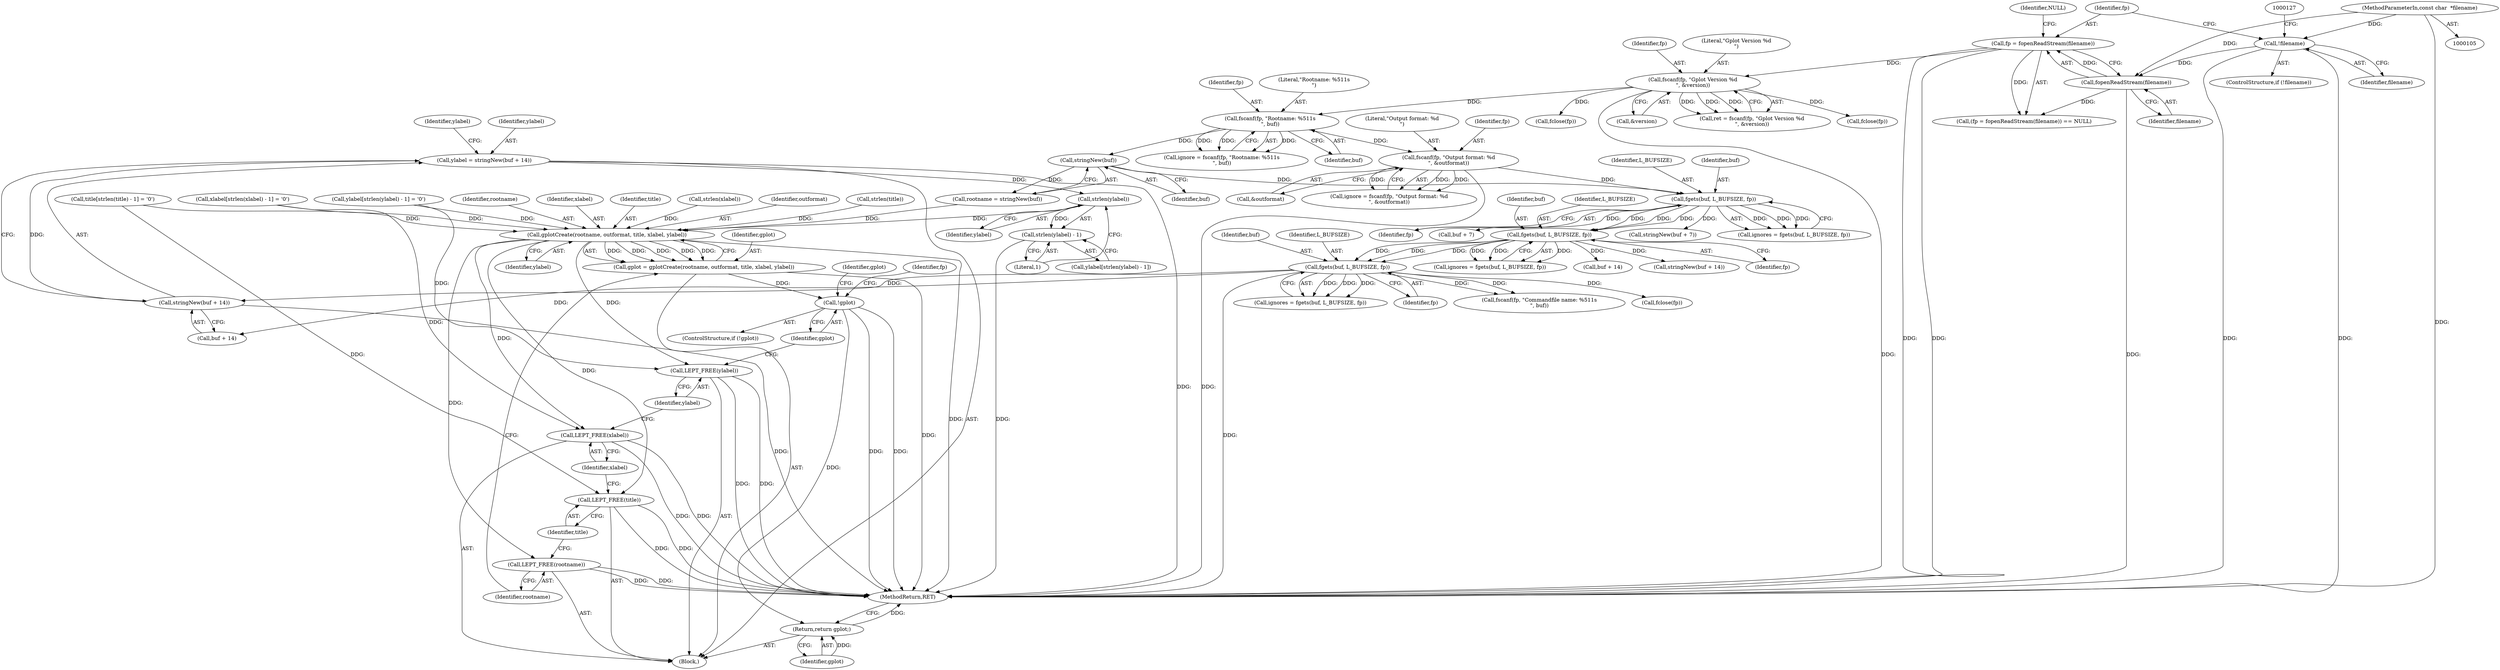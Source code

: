 digraph "0_leptonica_ee301cb2029db8a6289c5295daa42bba7715e99a_4@API" {
"1000254" [label="(Call,strlen(ylabel))"];
"1000244" [label="(Call,ylabel = stringNew(buf + 14))"];
"1000246" [label="(Call,stringNew(buf + 14))"];
"1000240" [label="(Call,fgets(buf, L_BUFSIZE, fp))"];
"1000220" [label="(Call,fgets(buf, L_BUFSIZE, fp))"];
"1000200" [label="(Call,fgets(buf, L_BUFSIZE, fp))"];
"1000189" [label="(Call,stringNew(buf))"];
"1000183" [label="(Call,fscanf(fp, \"Rootname: %511s\n\", buf))"];
"1000148" [label="(Call,fscanf(fp, \"Gplot Version %d\n\", &version))"];
"1000134" [label="(Call,fp = fopenReadStream(filename))"];
"1000136" [label="(Call,fopenReadStream(filename))"];
"1000123" [label="(Call,!filename)"];
"1000106" [label="(MethodParameterIn,const char  *filename)"];
"1000193" [label="(Call,fscanf(fp, \"Output format: %d\n\", &outformat))"];
"1000253" [label="(Call,strlen(ylabel) - 1)"];
"1000260" [label="(Call,gplotCreate(rootname, outformat, title, xlabel, ylabel))"];
"1000258" [label="(Call,gplot = gplotCreate(rootname, outformat, title, xlabel, ylabel))"];
"1000275" [label="(Call,!gplot)"];
"1000411" [label="(Return,return gplot;)"];
"1000266" [label="(Call,LEPT_FREE(rootname))"];
"1000268" [label="(Call,LEPT_FREE(title))"];
"1000270" [label="(Call,LEPT_FREE(xlabel))"];
"1000272" [label="(Call,LEPT_FREE(ylabel))"];
"1000242" [label="(Identifier,L_BUFSIZE)"];
"1000243" [label="(Identifier,fp)"];
"1000220" [label="(Call,fgets(buf, L_BUFSIZE, fp))"];
"1000258" [label="(Call,gplot = gplotCreate(rootname, outformat, title, xlabel, ylabel))"];
"1000314" [label="(Call,fscanf(fp, \"Commandfile name: %511s\n\", buf))"];
"1000186" [label="(Identifier,buf)"];
"1000151" [label="(Call,&version)"];
"1000273" [label="(Identifier,ylabel)"];
"1000137" [label="(Identifier,filename)"];
"1000270" [label="(Call,LEPT_FREE(xlabel))"];
"1000210" [label="(Call,title[strlen(title) - 1] = '\0')"];
"1000290" [label="(Identifier,gplot)"];
"1000271" [label="(Identifier,xlabel)"];
"1000146" [label="(Call,ret = fscanf(fp, \"Gplot Version %d\n\", &version))"];
"1000124" [label="(Identifier,filename)"];
"1000240" [label="(Call,fgets(buf, L_BUFSIZE, fp))"];
"1000265" [label="(Identifier,ylabel)"];
"1000275" [label="(Call,!gplot)"];
"1000241" [label="(Identifier,buf)"];
"1000195" [label="(Literal,\"Output format: %d\n\")"];
"1000234" [label="(Call,strlen(xlabel))"];
"1000123" [label="(Call,!filename)"];
"1000227" [label="(Call,buf + 14)"];
"1000247" [label="(Call,buf + 14)"];
"1000252" [label="(Identifier,ylabel)"];
"1000256" [label="(Literal,1)"];
"1000206" [label="(Call,stringNew(buf + 7))"];
"1000189" [label="(Call,stringNew(buf))"];
"1000251" [label="(Call,ylabel[strlen(ylabel) - 1])"];
"1000136" [label="(Call,fopenReadStream(filename))"];
"1000200" [label="(Call,fgets(buf, L_BUFSIZE, fp))"];
"1000264" [label="(Identifier,xlabel)"];
"1000245" [label="(Identifier,ylabel)"];
"1000149" [label="(Identifier,fp)"];
"1000244" [label="(Call,ylabel = stringNew(buf + 14))"];
"1000272" [label="(Call,LEPT_FREE(ylabel))"];
"1000226" [label="(Call,stringNew(buf + 14))"];
"1000263" [label="(Identifier,title)"];
"1000260" [label="(Call,gplotCreate(rootname, outformat, title, xlabel, ylabel))"];
"1000279" [label="(Identifier,fp)"];
"1000250" [label="(Call,ylabel[strlen(ylabel) - 1] = '\0')"];
"1000122" [label="(ControlStructure,if (!filename))"];
"1000222" [label="(Identifier,L_BUFSIZE)"];
"1000190" [label="(Identifier,buf)"];
"1000148" [label="(Call,fscanf(fp, \"Gplot Version %d\n\", &version))"];
"1000230" [label="(Call,xlabel[strlen(xlabel) - 1] = '\0')"];
"1000183" [label="(Call,fscanf(fp, \"Rootname: %511s\n\", buf))"];
"1000133" [label="(Call,(fp = fopenReadStream(filename)) == NULL)"];
"1000107" [label="(Block,)"];
"1000106" [label="(MethodParameterIn,const char  *filename)"];
"1000269" [label="(Identifier,title)"];
"1000253" [label="(Call,strlen(ylabel) - 1)"];
"1000268" [label="(Call,LEPT_FREE(title))"];
"1000134" [label="(Call,fp = fopenReadStream(filename))"];
"1000274" [label="(ControlStructure,if (!gplot))"];
"1000276" [label="(Identifier,gplot)"];
"1000150" [label="(Literal,\"Gplot Version %d\n\")"];
"1000259" [label="(Identifier,gplot)"];
"1000158" [label="(Call,fclose(fp))"];
"1000262" [label="(Identifier,outformat)"];
"1000254" [label="(Call,strlen(ylabel))"];
"1000278" [label="(Call,fclose(fp))"];
"1000198" [label="(Call,ignores = fgets(buf, L_BUFSIZE, fp))"];
"1000413" [label="(MethodReturn,RET)"];
"1000196" [label="(Call,&outformat)"];
"1000221" [label="(Identifier,buf)"];
"1000246" [label="(Call,stringNew(buf + 14))"];
"1000267" [label="(Identifier,rootname)"];
"1000191" [label="(Call,ignore = fscanf(fp, \"Output format: %d\n\", &outformat))"];
"1000411" [label="(Return,return gplot;)"];
"1000223" [label="(Identifier,fp)"];
"1000194" [label="(Identifier,fp)"];
"1000184" [label="(Identifier,fp)"];
"1000138" [label="(Identifier,NULL)"];
"1000135" [label="(Identifier,fp)"];
"1000214" [label="(Call,strlen(title))"];
"1000203" [label="(Identifier,fp)"];
"1000266" [label="(Call,LEPT_FREE(rootname))"];
"1000207" [label="(Call,buf + 7)"];
"1000187" [label="(Call,rootname = stringNew(buf))"];
"1000255" [label="(Identifier,ylabel)"];
"1000202" [label="(Identifier,L_BUFSIZE)"];
"1000238" [label="(Call,ignores = fgets(buf, L_BUFSIZE, fp))"];
"1000201" [label="(Identifier,buf)"];
"1000261" [label="(Identifier,rootname)"];
"1000412" [label="(Identifier,gplot)"];
"1000218" [label="(Call,ignores = fgets(buf, L_BUFSIZE, fp))"];
"1000172" [label="(Call,fclose(fp))"];
"1000185" [label="(Literal,\"Rootname: %511s\n\")"];
"1000193" [label="(Call,fscanf(fp, \"Output format: %d\n\", &outformat))"];
"1000181" [label="(Call,ignore = fscanf(fp, \"Rootname: %511s\n\", buf))"];
"1000254" -> "1000253"  [label="AST: "];
"1000254" -> "1000255"  [label="CFG: "];
"1000255" -> "1000254"  [label="AST: "];
"1000256" -> "1000254"  [label="CFG: "];
"1000254" -> "1000253"  [label="DDG: "];
"1000244" -> "1000254"  [label="DDG: "];
"1000254" -> "1000260"  [label="DDG: "];
"1000244" -> "1000107"  [label="AST: "];
"1000244" -> "1000246"  [label="CFG: "];
"1000245" -> "1000244"  [label="AST: "];
"1000246" -> "1000244"  [label="AST: "];
"1000252" -> "1000244"  [label="CFG: "];
"1000244" -> "1000413"  [label="DDG: "];
"1000246" -> "1000244"  [label="DDG: "];
"1000246" -> "1000247"  [label="CFG: "];
"1000247" -> "1000246"  [label="AST: "];
"1000246" -> "1000413"  [label="DDG: "];
"1000240" -> "1000246"  [label="DDG: "];
"1000240" -> "1000238"  [label="AST: "];
"1000240" -> "1000243"  [label="CFG: "];
"1000241" -> "1000240"  [label="AST: "];
"1000242" -> "1000240"  [label="AST: "];
"1000243" -> "1000240"  [label="AST: "];
"1000238" -> "1000240"  [label="CFG: "];
"1000240" -> "1000413"  [label="DDG: "];
"1000240" -> "1000238"  [label="DDG: "];
"1000240" -> "1000238"  [label="DDG: "];
"1000240" -> "1000238"  [label="DDG: "];
"1000220" -> "1000240"  [label="DDG: "];
"1000220" -> "1000240"  [label="DDG: "];
"1000220" -> "1000240"  [label="DDG: "];
"1000240" -> "1000247"  [label="DDG: "];
"1000240" -> "1000278"  [label="DDG: "];
"1000240" -> "1000314"  [label="DDG: "];
"1000240" -> "1000314"  [label="DDG: "];
"1000220" -> "1000218"  [label="AST: "];
"1000220" -> "1000223"  [label="CFG: "];
"1000221" -> "1000220"  [label="AST: "];
"1000222" -> "1000220"  [label="AST: "];
"1000223" -> "1000220"  [label="AST: "];
"1000218" -> "1000220"  [label="CFG: "];
"1000220" -> "1000218"  [label="DDG: "];
"1000220" -> "1000218"  [label="DDG: "];
"1000220" -> "1000218"  [label="DDG: "];
"1000200" -> "1000220"  [label="DDG: "];
"1000200" -> "1000220"  [label="DDG: "];
"1000200" -> "1000220"  [label="DDG: "];
"1000220" -> "1000226"  [label="DDG: "];
"1000220" -> "1000227"  [label="DDG: "];
"1000200" -> "1000198"  [label="AST: "];
"1000200" -> "1000203"  [label="CFG: "];
"1000201" -> "1000200"  [label="AST: "];
"1000202" -> "1000200"  [label="AST: "];
"1000203" -> "1000200"  [label="AST: "];
"1000198" -> "1000200"  [label="CFG: "];
"1000200" -> "1000198"  [label="DDG: "];
"1000200" -> "1000198"  [label="DDG: "];
"1000200" -> "1000198"  [label="DDG: "];
"1000189" -> "1000200"  [label="DDG: "];
"1000193" -> "1000200"  [label="DDG: "];
"1000200" -> "1000206"  [label="DDG: "];
"1000200" -> "1000207"  [label="DDG: "];
"1000189" -> "1000187"  [label="AST: "];
"1000189" -> "1000190"  [label="CFG: "];
"1000190" -> "1000189"  [label="AST: "];
"1000187" -> "1000189"  [label="CFG: "];
"1000189" -> "1000187"  [label="DDG: "];
"1000183" -> "1000189"  [label="DDG: "];
"1000183" -> "1000181"  [label="AST: "];
"1000183" -> "1000186"  [label="CFG: "];
"1000184" -> "1000183"  [label="AST: "];
"1000185" -> "1000183"  [label="AST: "];
"1000186" -> "1000183"  [label="AST: "];
"1000181" -> "1000183"  [label="CFG: "];
"1000183" -> "1000181"  [label="DDG: "];
"1000183" -> "1000181"  [label="DDG: "];
"1000183" -> "1000181"  [label="DDG: "];
"1000148" -> "1000183"  [label="DDG: "];
"1000183" -> "1000193"  [label="DDG: "];
"1000148" -> "1000146"  [label="AST: "];
"1000148" -> "1000151"  [label="CFG: "];
"1000149" -> "1000148"  [label="AST: "];
"1000150" -> "1000148"  [label="AST: "];
"1000151" -> "1000148"  [label="AST: "];
"1000146" -> "1000148"  [label="CFG: "];
"1000148" -> "1000413"  [label="DDG: "];
"1000148" -> "1000146"  [label="DDG: "];
"1000148" -> "1000146"  [label="DDG: "];
"1000148" -> "1000146"  [label="DDG: "];
"1000134" -> "1000148"  [label="DDG: "];
"1000148" -> "1000158"  [label="DDG: "];
"1000148" -> "1000172"  [label="DDG: "];
"1000134" -> "1000133"  [label="AST: "];
"1000134" -> "1000136"  [label="CFG: "];
"1000135" -> "1000134"  [label="AST: "];
"1000136" -> "1000134"  [label="AST: "];
"1000138" -> "1000134"  [label="CFG: "];
"1000134" -> "1000413"  [label="DDG: "];
"1000134" -> "1000413"  [label="DDG: "];
"1000134" -> "1000133"  [label="DDG: "];
"1000136" -> "1000134"  [label="DDG: "];
"1000136" -> "1000137"  [label="CFG: "];
"1000137" -> "1000136"  [label="AST: "];
"1000136" -> "1000413"  [label="DDG: "];
"1000136" -> "1000133"  [label="DDG: "];
"1000123" -> "1000136"  [label="DDG: "];
"1000106" -> "1000136"  [label="DDG: "];
"1000123" -> "1000122"  [label="AST: "];
"1000123" -> "1000124"  [label="CFG: "];
"1000124" -> "1000123"  [label="AST: "];
"1000127" -> "1000123"  [label="CFG: "];
"1000135" -> "1000123"  [label="CFG: "];
"1000123" -> "1000413"  [label="DDG: "];
"1000123" -> "1000413"  [label="DDG: "];
"1000106" -> "1000123"  [label="DDG: "];
"1000106" -> "1000105"  [label="AST: "];
"1000106" -> "1000413"  [label="DDG: "];
"1000193" -> "1000191"  [label="AST: "];
"1000193" -> "1000196"  [label="CFG: "];
"1000194" -> "1000193"  [label="AST: "];
"1000195" -> "1000193"  [label="AST: "];
"1000196" -> "1000193"  [label="AST: "];
"1000191" -> "1000193"  [label="CFG: "];
"1000193" -> "1000413"  [label="DDG: "];
"1000193" -> "1000191"  [label="DDG: "];
"1000193" -> "1000191"  [label="DDG: "];
"1000193" -> "1000191"  [label="DDG: "];
"1000253" -> "1000251"  [label="AST: "];
"1000253" -> "1000256"  [label="CFG: "];
"1000256" -> "1000253"  [label="AST: "];
"1000251" -> "1000253"  [label="CFG: "];
"1000253" -> "1000413"  [label="DDG: "];
"1000260" -> "1000258"  [label="AST: "];
"1000260" -> "1000265"  [label="CFG: "];
"1000261" -> "1000260"  [label="AST: "];
"1000262" -> "1000260"  [label="AST: "];
"1000263" -> "1000260"  [label="AST: "];
"1000264" -> "1000260"  [label="AST: "];
"1000265" -> "1000260"  [label="AST: "];
"1000258" -> "1000260"  [label="CFG: "];
"1000260" -> "1000413"  [label="DDG: "];
"1000260" -> "1000258"  [label="DDG: "];
"1000260" -> "1000258"  [label="DDG: "];
"1000260" -> "1000258"  [label="DDG: "];
"1000260" -> "1000258"  [label="DDG: "];
"1000260" -> "1000258"  [label="DDG: "];
"1000187" -> "1000260"  [label="DDG: "];
"1000210" -> "1000260"  [label="DDG: "];
"1000214" -> "1000260"  [label="DDG: "];
"1000234" -> "1000260"  [label="DDG: "];
"1000230" -> "1000260"  [label="DDG: "];
"1000250" -> "1000260"  [label="DDG: "];
"1000260" -> "1000266"  [label="DDG: "];
"1000260" -> "1000268"  [label="DDG: "];
"1000260" -> "1000270"  [label="DDG: "];
"1000260" -> "1000272"  [label="DDG: "];
"1000258" -> "1000107"  [label="AST: "];
"1000259" -> "1000258"  [label="AST: "];
"1000267" -> "1000258"  [label="CFG: "];
"1000258" -> "1000413"  [label="DDG: "];
"1000258" -> "1000275"  [label="DDG: "];
"1000275" -> "1000274"  [label="AST: "];
"1000275" -> "1000276"  [label="CFG: "];
"1000276" -> "1000275"  [label="AST: "];
"1000279" -> "1000275"  [label="CFG: "];
"1000290" -> "1000275"  [label="CFG: "];
"1000275" -> "1000413"  [label="DDG: "];
"1000275" -> "1000413"  [label="DDG: "];
"1000275" -> "1000411"  [label="DDG: "];
"1000411" -> "1000107"  [label="AST: "];
"1000411" -> "1000412"  [label="CFG: "];
"1000412" -> "1000411"  [label="AST: "];
"1000413" -> "1000411"  [label="CFG: "];
"1000411" -> "1000413"  [label="DDG: "];
"1000412" -> "1000411"  [label="DDG: "];
"1000266" -> "1000107"  [label="AST: "];
"1000266" -> "1000267"  [label="CFG: "];
"1000267" -> "1000266"  [label="AST: "];
"1000269" -> "1000266"  [label="CFG: "];
"1000266" -> "1000413"  [label="DDG: "];
"1000266" -> "1000413"  [label="DDG: "];
"1000268" -> "1000107"  [label="AST: "];
"1000268" -> "1000269"  [label="CFG: "];
"1000269" -> "1000268"  [label="AST: "];
"1000271" -> "1000268"  [label="CFG: "];
"1000268" -> "1000413"  [label="DDG: "];
"1000268" -> "1000413"  [label="DDG: "];
"1000210" -> "1000268"  [label="DDG: "];
"1000270" -> "1000107"  [label="AST: "];
"1000270" -> "1000271"  [label="CFG: "];
"1000271" -> "1000270"  [label="AST: "];
"1000273" -> "1000270"  [label="CFG: "];
"1000270" -> "1000413"  [label="DDG: "];
"1000270" -> "1000413"  [label="DDG: "];
"1000230" -> "1000270"  [label="DDG: "];
"1000272" -> "1000107"  [label="AST: "];
"1000272" -> "1000273"  [label="CFG: "];
"1000273" -> "1000272"  [label="AST: "];
"1000276" -> "1000272"  [label="CFG: "];
"1000272" -> "1000413"  [label="DDG: "];
"1000272" -> "1000413"  [label="DDG: "];
"1000250" -> "1000272"  [label="DDG: "];
}
